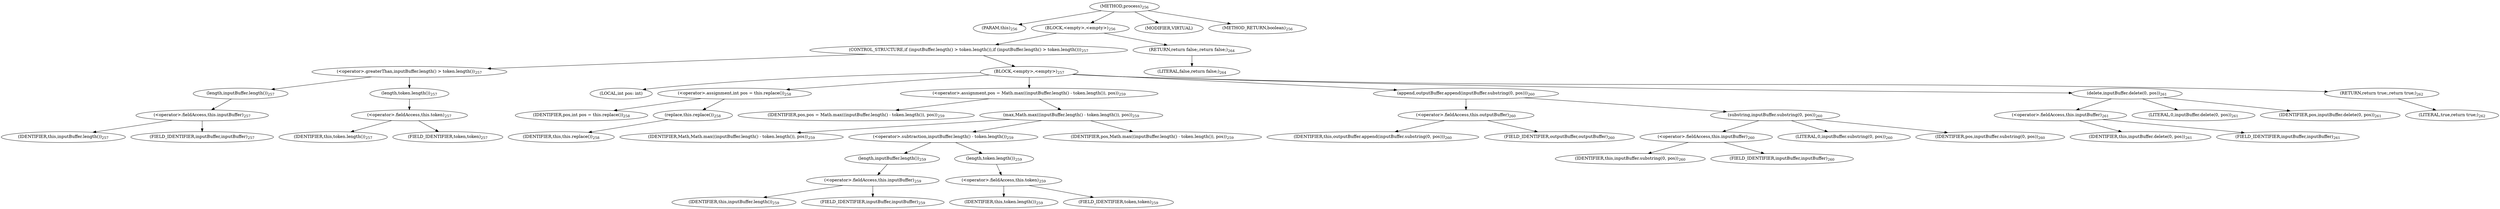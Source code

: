 digraph "process" {  
"548" [label = <(METHOD,process)<SUB>256</SUB>> ]
"31" [label = <(PARAM,this)<SUB>256</SUB>> ]
"549" [label = <(BLOCK,&lt;empty&gt;,&lt;empty&gt;)<SUB>256</SUB>> ]
"550" [label = <(CONTROL_STRUCTURE,if (inputBuffer.length() &gt; token.length()),if (inputBuffer.length() &gt; token.length()))<SUB>257</SUB>> ]
"551" [label = <(&lt;operator&gt;.greaterThan,inputBuffer.length() &gt; token.length())<SUB>257</SUB>> ]
"552" [label = <(length,inputBuffer.length())<SUB>257</SUB>> ]
"553" [label = <(&lt;operator&gt;.fieldAccess,this.inputBuffer)<SUB>257</SUB>> ]
"554" [label = <(IDENTIFIER,this,inputBuffer.length())<SUB>257</SUB>> ]
"555" [label = <(FIELD_IDENTIFIER,inputBuffer,inputBuffer)<SUB>257</SUB>> ]
"556" [label = <(length,token.length())<SUB>257</SUB>> ]
"557" [label = <(&lt;operator&gt;.fieldAccess,this.token)<SUB>257</SUB>> ]
"558" [label = <(IDENTIFIER,this,token.length())<SUB>257</SUB>> ]
"559" [label = <(FIELD_IDENTIFIER,token,token)<SUB>257</SUB>> ]
"560" [label = <(BLOCK,&lt;empty&gt;,&lt;empty&gt;)<SUB>257</SUB>> ]
"561" [label = <(LOCAL,int pos: int)> ]
"562" [label = <(&lt;operator&gt;.assignment,int pos = this.replace())<SUB>258</SUB>> ]
"563" [label = <(IDENTIFIER,pos,int pos = this.replace())<SUB>258</SUB>> ]
"564" [label = <(replace,this.replace())<SUB>258</SUB>> ]
"30" [label = <(IDENTIFIER,this,this.replace())<SUB>258</SUB>> ]
"565" [label = <(&lt;operator&gt;.assignment,pos = Math.max((inputBuffer.length() - token.length()), pos))<SUB>259</SUB>> ]
"566" [label = <(IDENTIFIER,pos,pos = Math.max((inputBuffer.length() - token.length()), pos))<SUB>259</SUB>> ]
"567" [label = <(max,Math.max((inputBuffer.length() - token.length()), pos))<SUB>259</SUB>> ]
"568" [label = <(IDENTIFIER,Math,Math.max((inputBuffer.length() - token.length()), pos))<SUB>259</SUB>> ]
"569" [label = <(&lt;operator&gt;.subtraction,inputBuffer.length() - token.length())<SUB>259</SUB>> ]
"570" [label = <(length,inputBuffer.length())<SUB>259</SUB>> ]
"571" [label = <(&lt;operator&gt;.fieldAccess,this.inputBuffer)<SUB>259</SUB>> ]
"572" [label = <(IDENTIFIER,this,inputBuffer.length())<SUB>259</SUB>> ]
"573" [label = <(FIELD_IDENTIFIER,inputBuffer,inputBuffer)<SUB>259</SUB>> ]
"574" [label = <(length,token.length())<SUB>259</SUB>> ]
"575" [label = <(&lt;operator&gt;.fieldAccess,this.token)<SUB>259</SUB>> ]
"576" [label = <(IDENTIFIER,this,token.length())<SUB>259</SUB>> ]
"577" [label = <(FIELD_IDENTIFIER,token,token)<SUB>259</SUB>> ]
"578" [label = <(IDENTIFIER,pos,Math.max((inputBuffer.length() - token.length()), pos))<SUB>259</SUB>> ]
"579" [label = <(append,outputBuffer.append(inputBuffer.substring(0, pos)))<SUB>260</SUB>> ]
"580" [label = <(&lt;operator&gt;.fieldAccess,this.outputBuffer)<SUB>260</SUB>> ]
"581" [label = <(IDENTIFIER,this,outputBuffer.append(inputBuffer.substring(0, pos)))<SUB>260</SUB>> ]
"582" [label = <(FIELD_IDENTIFIER,outputBuffer,outputBuffer)<SUB>260</SUB>> ]
"583" [label = <(substring,inputBuffer.substring(0, pos))<SUB>260</SUB>> ]
"584" [label = <(&lt;operator&gt;.fieldAccess,this.inputBuffer)<SUB>260</SUB>> ]
"585" [label = <(IDENTIFIER,this,inputBuffer.substring(0, pos))<SUB>260</SUB>> ]
"586" [label = <(FIELD_IDENTIFIER,inputBuffer,inputBuffer)<SUB>260</SUB>> ]
"587" [label = <(LITERAL,0,inputBuffer.substring(0, pos))<SUB>260</SUB>> ]
"588" [label = <(IDENTIFIER,pos,inputBuffer.substring(0, pos))<SUB>260</SUB>> ]
"589" [label = <(delete,inputBuffer.delete(0, pos))<SUB>261</SUB>> ]
"590" [label = <(&lt;operator&gt;.fieldAccess,this.inputBuffer)<SUB>261</SUB>> ]
"591" [label = <(IDENTIFIER,this,inputBuffer.delete(0, pos))<SUB>261</SUB>> ]
"592" [label = <(FIELD_IDENTIFIER,inputBuffer,inputBuffer)<SUB>261</SUB>> ]
"593" [label = <(LITERAL,0,inputBuffer.delete(0, pos))<SUB>261</SUB>> ]
"594" [label = <(IDENTIFIER,pos,inputBuffer.delete(0, pos))<SUB>261</SUB>> ]
"595" [label = <(RETURN,return true;,return true;)<SUB>262</SUB>> ]
"596" [label = <(LITERAL,true,return true;)<SUB>262</SUB>> ]
"597" [label = <(RETURN,return false;,return false;)<SUB>264</SUB>> ]
"598" [label = <(LITERAL,false,return false;)<SUB>264</SUB>> ]
"599" [label = <(MODIFIER,VIRTUAL)> ]
"600" [label = <(METHOD_RETURN,boolean)<SUB>256</SUB>> ]
  "548" -> "31" 
  "548" -> "549" 
  "548" -> "599" 
  "548" -> "600" 
  "549" -> "550" 
  "549" -> "597" 
  "550" -> "551" 
  "550" -> "560" 
  "551" -> "552" 
  "551" -> "556" 
  "552" -> "553" 
  "553" -> "554" 
  "553" -> "555" 
  "556" -> "557" 
  "557" -> "558" 
  "557" -> "559" 
  "560" -> "561" 
  "560" -> "562" 
  "560" -> "565" 
  "560" -> "579" 
  "560" -> "589" 
  "560" -> "595" 
  "562" -> "563" 
  "562" -> "564" 
  "564" -> "30" 
  "565" -> "566" 
  "565" -> "567" 
  "567" -> "568" 
  "567" -> "569" 
  "567" -> "578" 
  "569" -> "570" 
  "569" -> "574" 
  "570" -> "571" 
  "571" -> "572" 
  "571" -> "573" 
  "574" -> "575" 
  "575" -> "576" 
  "575" -> "577" 
  "579" -> "580" 
  "579" -> "583" 
  "580" -> "581" 
  "580" -> "582" 
  "583" -> "584" 
  "583" -> "587" 
  "583" -> "588" 
  "584" -> "585" 
  "584" -> "586" 
  "589" -> "590" 
  "589" -> "593" 
  "589" -> "594" 
  "590" -> "591" 
  "590" -> "592" 
  "595" -> "596" 
  "597" -> "598" 
}
